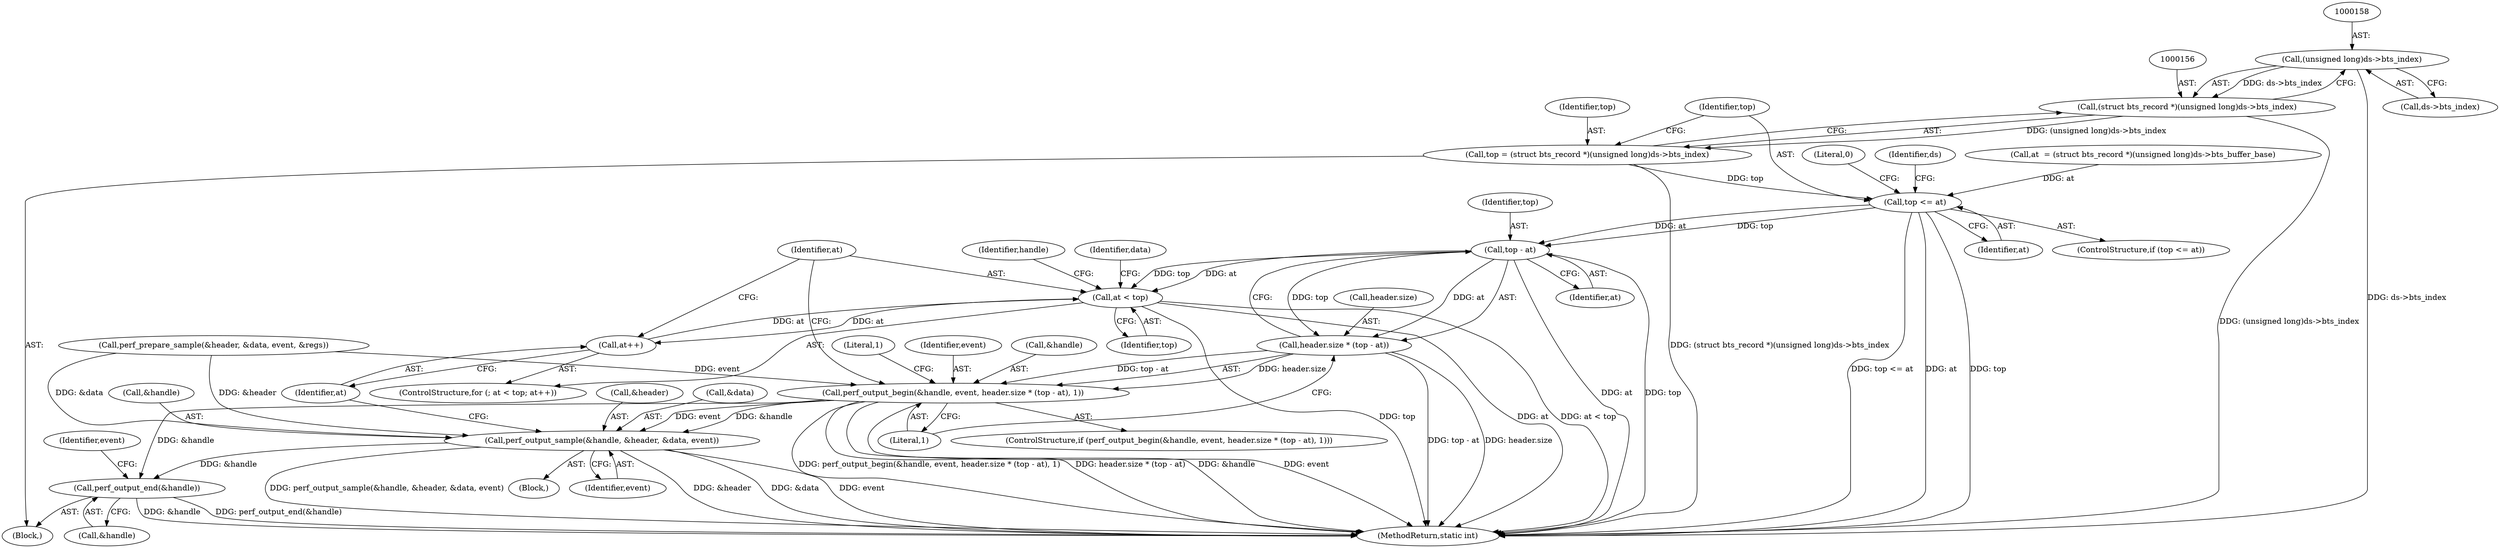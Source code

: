 digraph "0_linux_a8b0ca17b80e92faab46ee7179ba9e99ccb61233_48@pointer" {
"1000157" [label="(Call,(unsigned long)ds->bts_index)"];
"1000155" [label="(Call,(struct bts_record *)(unsigned long)ds->bts_index)"];
"1000153" [label="(Call,top = (struct bts_record *)(unsigned long)ds->bts_index)"];
"1000163" [label="(Call,top <= at)"];
"1000210" [label="(Call,top - at)"];
"1000206" [label="(Call,header.size * (top - at))"];
"1000202" [label="(Call,perf_output_begin(&handle, event, header.size * (top - at), 1))"];
"1000237" [label="(Call,perf_output_sample(&handle, &header, &data, event))"];
"1000245" [label="(Call,perf_output_end(&handle))"];
"1000217" [label="(Call,at < top)"];
"1000220" [label="(Call,at++)"];
"1000210" [label="(Call,top - at)"];
"1000242" [label="(Call,&data)"];
"1000251" [label="(Identifier,event)"];
"1000201" [label="(ControlStructure,if (perf_output_begin(&handle, event, header.size * (top - at), 1)))"];
"1000164" [label="(Identifier,top)"];
"1000237" [label="(Call,perf_output_sample(&handle, &header, &data, event))"];
"1000163" [label="(Call,top <= at)"];
"1000218" [label="(Identifier,at)"];
"1000222" [label="(Block,)"];
"1000213" [label="(Literal,1)"];
"1000261" [label="(MethodReturn,static int)"];
"1000244" [label="(Identifier,event)"];
"1000159" [label="(Call,ds->bts_index)"];
"1000225" [label="(Identifier,data)"];
"1000206" [label="(Call,header.size * (top - at))"];
"1000207" [label="(Call,header.size)"];
"1000216" [label="(ControlStructure,for (; at < top; at++))"];
"1000205" [label="(Identifier,event)"];
"1000202" [label="(Call,perf_output_begin(&handle, event, header.size * (top - at), 1))"];
"1000219" [label="(Identifier,top)"];
"1000162" [label="(ControlStructure,if (top <= at))"];
"1000165" [label="(Identifier,at)"];
"1000221" [label="(Identifier,at)"];
"1000203" [label="(Call,&handle)"];
"1000154" [label="(Identifier,top)"];
"1000167" [label="(Literal,0)"];
"1000170" [label="(Identifier,ds)"];
"1000193" [label="(Call,perf_prepare_sample(&header, &data, event, &regs))"];
"1000211" [label="(Identifier,top)"];
"1000215" [label="(Literal,1)"];
"1000238" [label="(Call,&handle)"];
"1000220" [label="(Call,at++)"];
"1000245" [label="(Call,perf_output_end(&handle))"];
"1000240" [label="(Call,&header)"];
"1000212" [label="(Identifier,at)"];
"1000246" [label="(Call,&handle)"];
"1000153" [label="(Call,top = (struct bts_record *)(unsigned long)ds->bts_index)"];
"1000247" [label="(Identifier,handle)"];
"1000104" [label="(Block,)"];
"1000157" [label="(Call,(unsigned long)ds->bts_index)"];
"1000144" [label="(Call,at  = (struct bts_record *)(unsigned long)ds->bts_buffer_base)"];
"1000217" [label="(Call,at < top)"];
"1000155" [label="(Call,(struct bts_record *)(unsigned long)ds->bts_index)"];
"1000157" -> "1000155"  [label="AST: "];
"1000157" -> "1000159"  [label="CFG: "];
"1000158" -> "1000157"  [label="AST: "];
"1000159" -> "1000157"  [label="AST: "];
"1000155" -> "1000157"  [label="CFG: "];
"1000157" -> "1000261"  [label="DDG: ds->bts_index"];
"1000157" -> "1000155"  [label="DDG: ds->bts_index"];
"1000155" -> "1000153"  [label="AST: "];
"1000156" -> "1000155"  [label="AST: "];
"1000153" -> "1000155"  [label="CFG: "];
"1000155" -> "1000261"  [label="DDG: (unsigned long)ds->bts_index"];
"1000155" -> "1000153"  [label="DDG: (unsigned long)ds->bts_index"];
"1000153" -> "1000104"  [label="AST: "];
"1000154" -> "1000153"  [label="AST: "];
"1000164" -> "1000153"  [label="CFG: "];
"1000153" -> "1000261"  [label="DDG: (struct bts_record *)(unsigned long)ds->bts_index"];
"1000153" -> "1000163"  [label="DDG: top"];
"1000163" -> "1000162"  [label="AST: "];
"1000163" -> "1000165"  [label="CFG: "];
"1000164" -> "1000163"  [label="AST: "];
"1000165" -> "1000163"  [label="AST: "];
"1000167" -> "1000163"  [label="CFG: "];
"1000170" -> "1000163"  [label="CFG: "];
"1000163" -> "1000261"  [label="DDG: top"];
"1000163" -> "1000261"  [label="DDG: top <= at"];
"1000163" -> "1000261"  [label="DDG: at"];
"1000144" -> "1000163"  [label="DDG: at"];
"1000163" -> "1000210"  [label="DDG: top"];
"1000163" -> "1000210"  [label="DDG: at"];
"1000210" -> "1000206"  [label="AST: "];
"1000210" -> "1000212"  [label="CFG: "];
"1000211" -> "1000210"  [label="AST: "];
"1000212" -> "1000210"  [label="AST: "];
"1000206" -> "1000210"  [label="CFG: "];
"1000210" -> "1000261"  [label="DDG: at"];
"1000210" -> "1000261"  [label="DDG: top"];
"1000210" -> "1000206"  [label="DDG: top"];
"1000210" -> "1000206"  [label="DDG: at"];
"1000210" -> "1000217"  [label="DDG: at"];
"1000210" -> "1000217"  [label="DDG: top"];
"1000206" -> "1000202"  [label="AST: "];
"1000207" -> "1000206"  [label="AST: "];
"1000213" -> "1000206"  [label="CFG: "];
"1000206" -> "1000261"  [label="DDG: top - at"];
"1000206" -> "1000261"  [label="DDG: header.size"];
"1000206" -> "1000202"  [label="DDG: header.size"];
"1000206" -> "1000202"  [label="DDG: top - at"];
"1000202" -> "1000201"  [label="AST: "];
"1000202" -> "1000213"  [label="CFG: "];
"1000203" -> "1000202"  [label="AST: "];
"1000205" -> "1000202"  [label="AST: "];
"1000213" -> "1000202"  [label="AST: "];
"1000215" -> "1000202"  [label="CFG: "];
"1000218" -> "1000202"  [label="CFG: "];
"1000202" -> "1000261"  [label="DDG: header.size * (top - at)"];
"1000202" -> "1000261"  [label="DDG: &handle"];
"1000202" -> "1000261"  [label="DDG: event"];
"1000202" -> "1000261"  [label="DDG: perf_output_begin(&handle, event, header.size * (top - at), 1)"];
"1000193" -> "1000202"  [label="DDG: event"];
"1000202" -> "1000237"  [label="DDG: &handle"];
"1000202" -> "1000237"  [label="DDG: event"];
"1000202" -> "1000245"  [label="DDG: &handle"];
"1000237" -> "1000222"  [label="AST: "];
"1000237" -> "1000244"  [label="CFG: "];
"1000238" -> "1000237"  [label="AST: "];
"1000240" -> "1000237"  [label="AST: "];
"1000242" -> "1000237"  [label="AST: "];
"1000244" -> "1000237"  [label="AST: "];
"1000221" -> "1000237"  [label="CFG: "];
"1000237" -> "1000261"  [label="DDG: perf_output_sample(&handle, &header, &data, event)"];
"1000237" -> "1000261"  [label="DDG: &header"];
"1000237" -> "1000261"  [label="DDG: &data"];
"1000237" -> "1000261"  [label="DDG: event"];
"1000193" -> "1000237"  [label="DDG: &header"];
"1000193" -> "1000237"  [label="DDG: &data"];
"1000237" -> "1000245"  [label="DDG: &handle"];
"1000245" -> "1000104"  [label="AST: "];
"1000245" -> "1000246"  [label="CFG: "];
"1000246" -> "1000245"  [label="AST: "];
"1000251" -> "1000245"  [label="CFG: "];
"1000245" -> "1000261"  [label="DDG: perf_output_end(&handle)"];
"1000245" -> "1000261"  [label="DDG: &handle"];
"1000217" -> "1000216"  [label="AST: "];
"1000217" -> "1000219"  [label="CFG: "];
"1000218" -> "1000217"  [label="AST: "];
"1000219" -> "1000217"  [label="AST: "];
"1000225" -> "1000217"  [label="CFG: "];
"1000247" -> "1000217"  [label="CFG: "];
"1000217" -> "1000261"  [label="DDG: top"];
"1000217" -> "1000261"  [label="DDG: at < top"];
"1000217" -> "1000261"  [label="DDG: at"];
"1000220" -> "1000217"  [label="DDG: at"];
"1000217" -> "1000220"  [label="DDG: at"];
"1000220" -> "1000216"  [label="AST: "];
"1000220" -> "1000221"  [label="CFG: "];
"1000221" -> "1000220"  [label="AST: "];
"1000218" -> "1000220"  [label="CFG: "];
}
